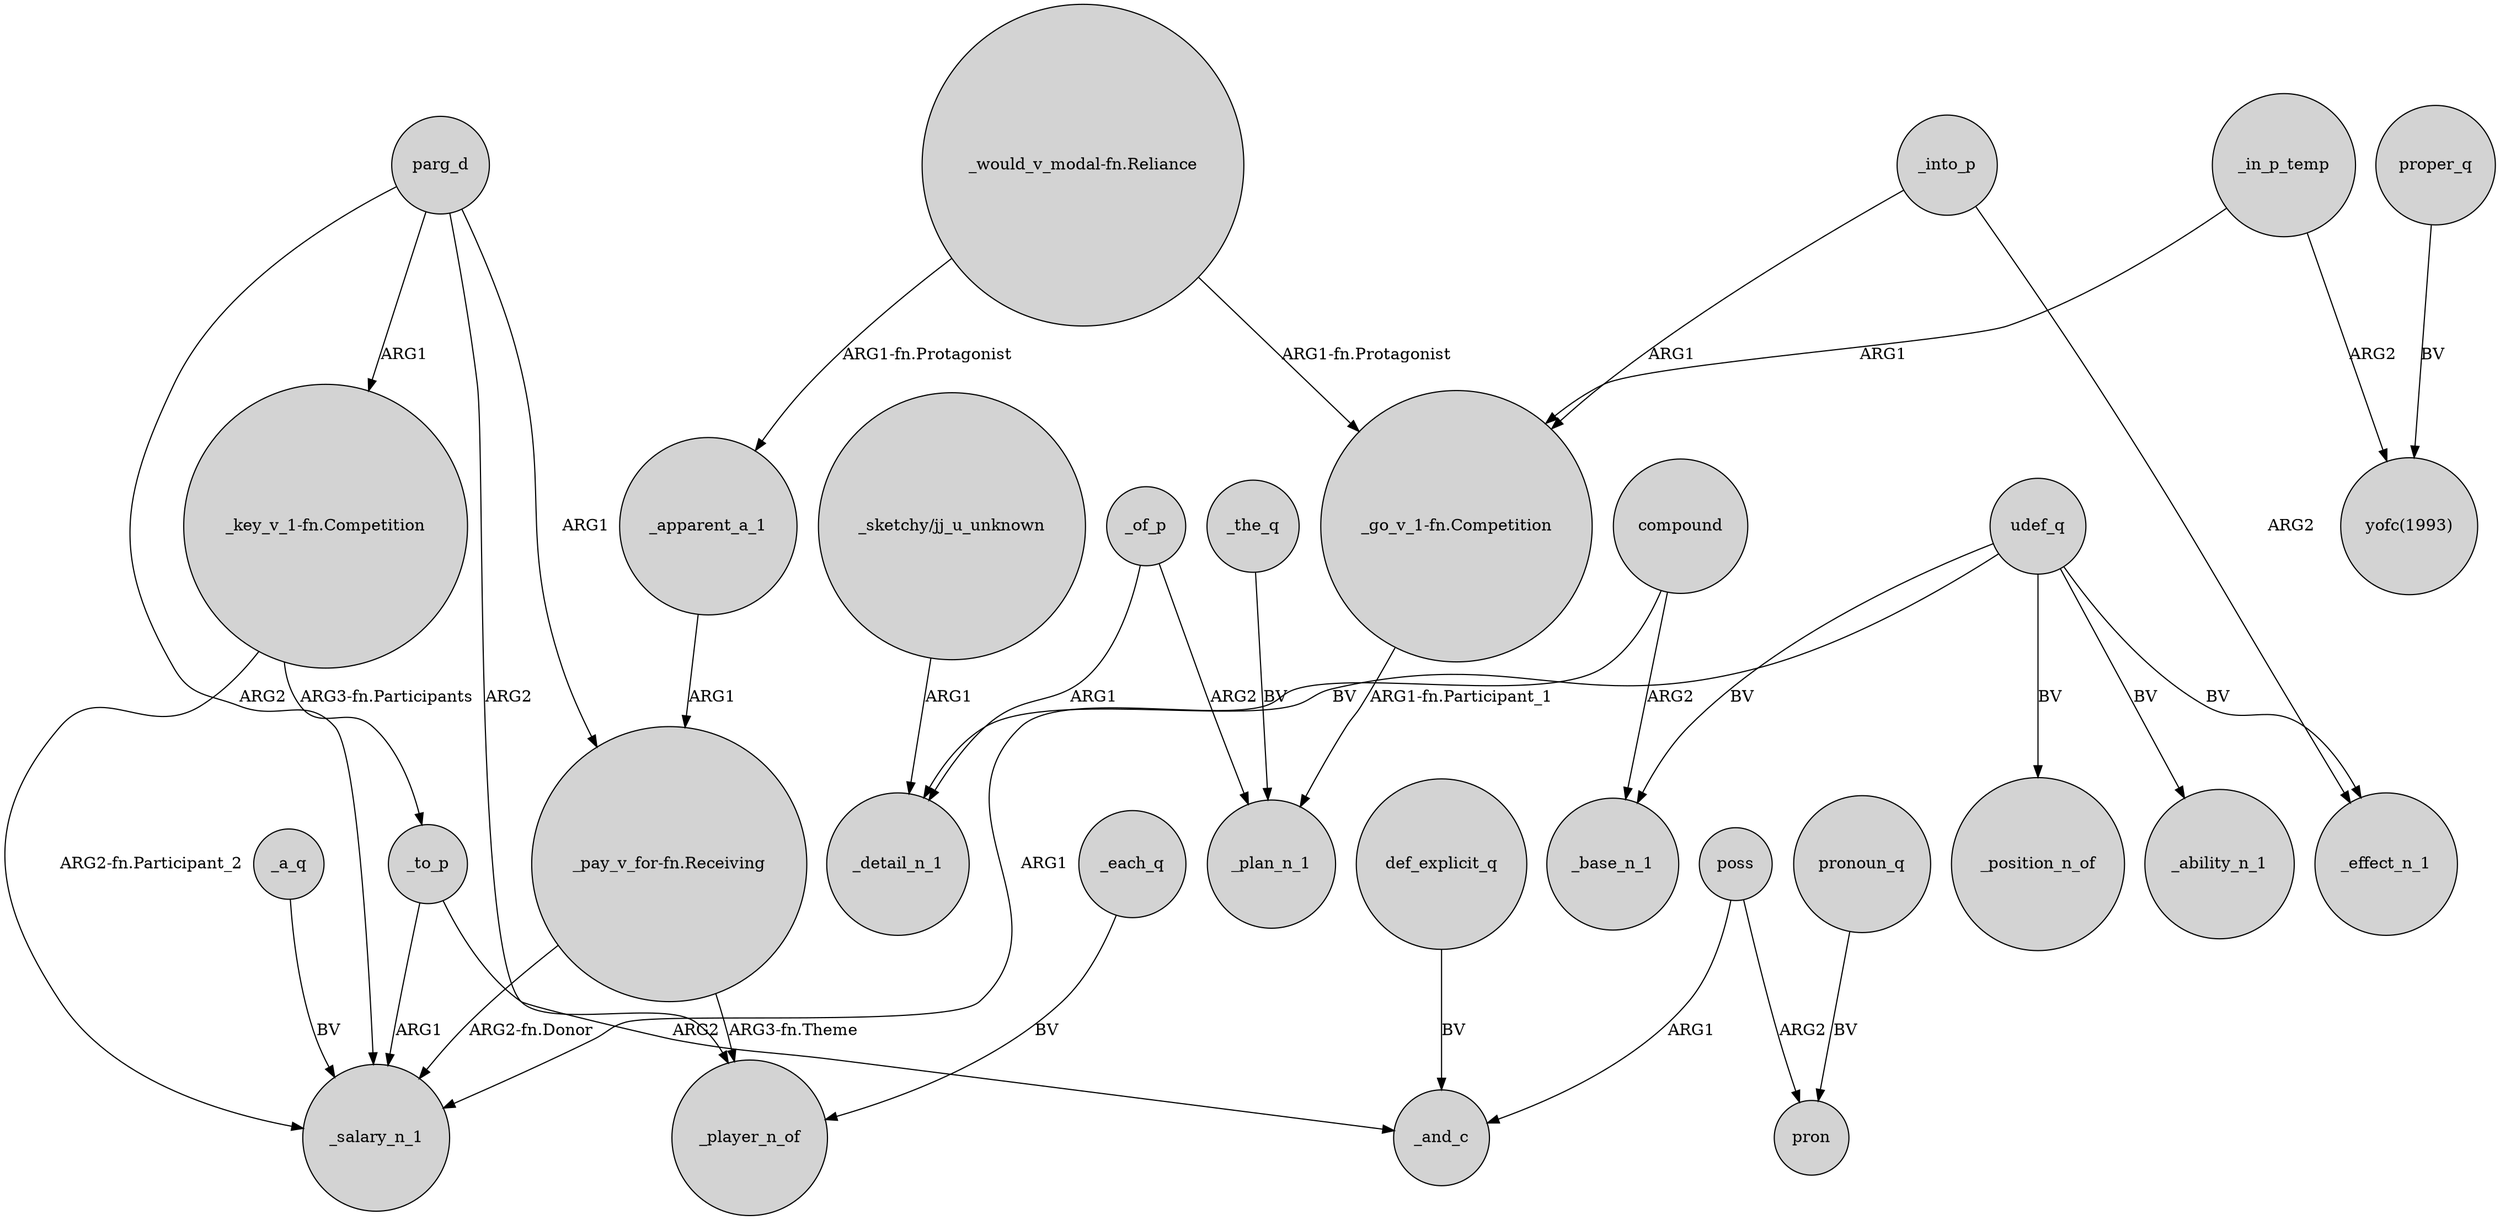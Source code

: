 digraph {
	node [shape=circle style=filled]
	"_sketchy/jj_u_unknown" -> _detail_n_1 [label=ARG1]
	compound -> _base_n_1 [label=ARG2]
	_into_p -> "_go_v_1-fn.Competition" [label=ARG1]
	_into_p -> _effect_n_1 [label=ARG2]
	"_would_v_modal-fn.Reliance" -> "_go_v_1-fn.Competition" [label="ARG1-fn.Protagonist"]
	_to_p -> _salary_n_1 [label=ARG1]
	"_pay_v_for-fn.Receiving" -> _player_n_of [label="ARG3-fn.Theme"]
	udef_q -> _detail_n_1 [label=BV]
	"_pay_v_for-fn.Receiving" -> _salary_n_1 [label="ARG2-fn.Donor"]
	"_would_v_modal-fn.Reliance" -> _apparent_a_1 [label="ARG1-fn.Protagonist"]
	proper_q -> "yofc(1993)" [label=BV]
	parg_d -> _salary_n_1 [label=ARG2]
	parg_d -> _player_n_of [label=ARG2]
	_of_p -> _detail_n_1 [label=ARG1]
	def_explicit_q -> _and_c [label=BV]
	pronoun_q -> pron [label=BV]
	poss -> pron [label=ARG2]
	_in_p_temp -> "yofc(1993)" [label=ARG2]
	_apparent_a_1 -> "_pay_v_for-fn.Receiving" [label=ARG1]
	poss -> _and_c [label=ARG1]
	_to_p -> _and_c [label=ARG2]
	"_key_v_1-fn.Competition" -> _salary_n_1 [label="ARG2-fn.Participant_2"]
	udef_q -> _ability_n_1 [label=BV]
	_a_q -> _salary_n_1 [label=BV]
	udef_q -> _effect_n_1 [label=BV]
	compound -> _salary_n_1 [label=ARG1]
	_of_p -> _plan_n_1 [label=ARG2]
	parg_d -> "_key_v_1-fn.Competition" [label=ARG1]
	_each_q -> _player_n_of [label=BV]
	udef_q -> _base_n_1 [label=BV]
	_the_q -> _plan_n_1 [label=BV]
	"_go_v_1-fn.Competition" -> _plan_n_1 [label="ARG1-fn.Participant_1"]
	"_key_v_1-fn.Competition" -> _to_p [label="ARG3-fn.Participants"]
	parg_d -> "_pay_v_for-fn.Receiving" [label=ARG1]
	udef_q -> _position_n_of [label=BV]
	_in_p_temp -> "_go_v_1-fn.Competition" [label=ARG1]
}
